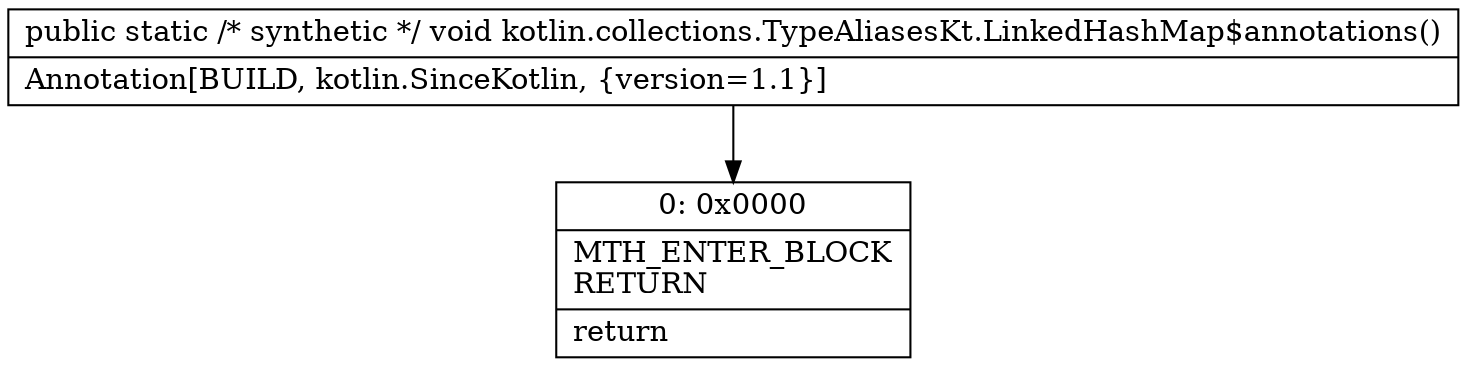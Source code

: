 digraph "CFG forkotlin.collections.TypeAliasesKt.LinkedHashMap$annotations()V" {
Node_0 [shape=record,label="{0\:\ 0x0000|MTH_ENTER_BLOCK\lRETURN\l|return\l}"];
MethodNode[shape=record,label="{public static \/* synthetic *\/ void kotlin.collections.TypeAliasesKt.LinkedHashMap$annotations()  | Annotation[BUILD, kotlin.SinceKotlin, \{version=1.1\}]\l}"];
MethodNode -> Node_0;
}

